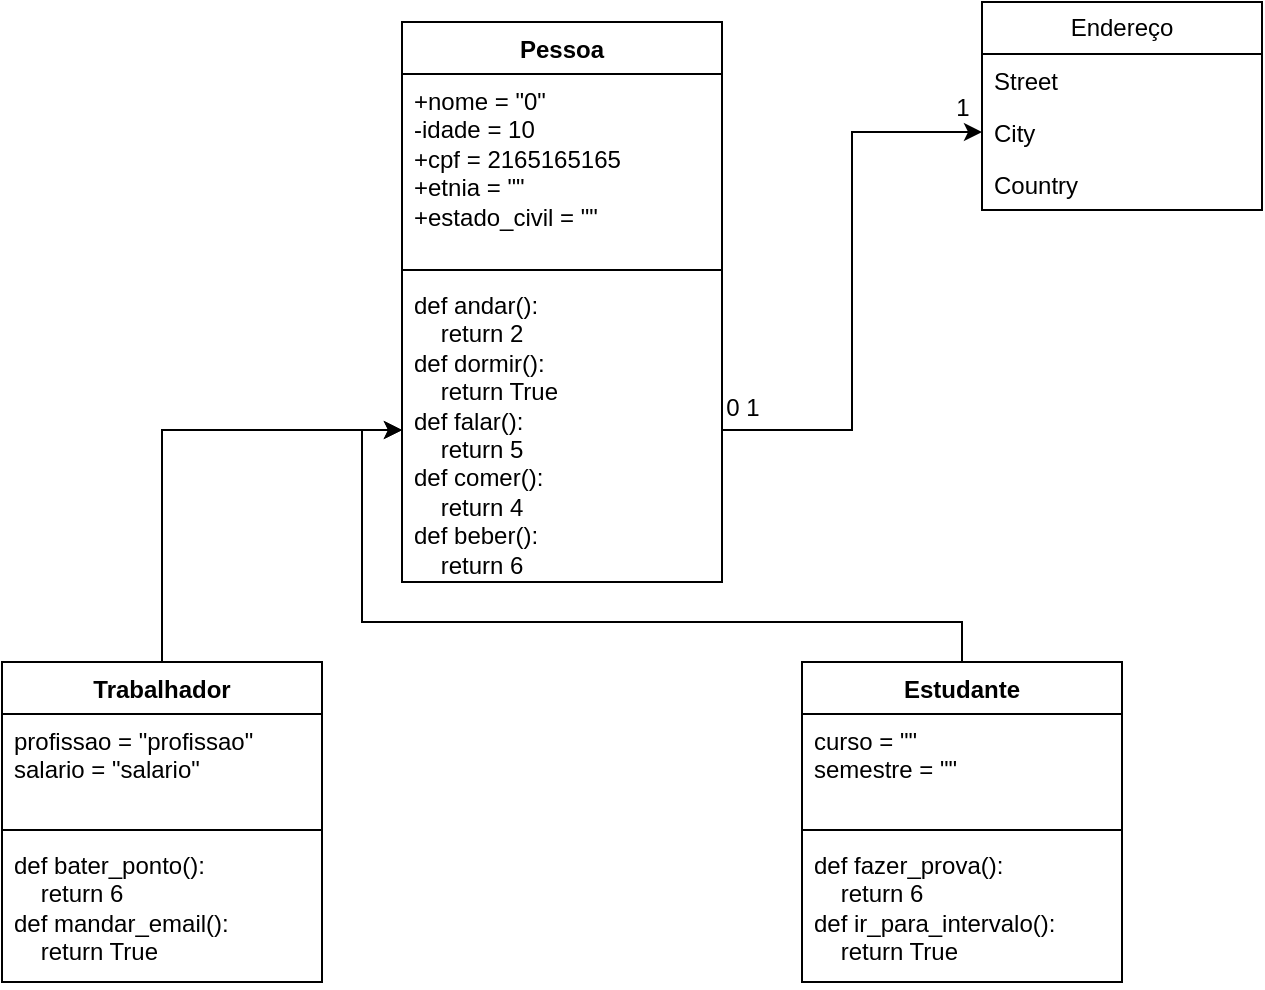 <mxfile version="24.5.2" type="device">
  <diagram name="Página-1" id="7HBTv2NqA2cAA83hMP64">
    <mxGraphModel dx="1235" dy="693" grid="1" gridSize="10" guides="1" tooltips="1" connect="1" arrows="1" fold="1" page="1" pageScale="1" pageWidth="827" pageHeight="1169" math="0" shadow="0">
      <root>
        <mxCell id="0" />
        <mxCell id="1" parent="0" />
        <mxCell id="dKVqYzNJsK0FXJvsrlv0-1" value="Pessoa" style="swimlane;fontStyle=1;align=center;verticalAlign=top;childLayout=stackLayout;horizontal=1;startSize=26;horizontalStack=0;resizeParent=1;resizeParentMax=0;resizeLast=0;collapsible=1;marginBottom=0;whiteSpace=wrap;html=1;" vertex="1" parent="1">
          <mxGeometry x="320" y="40" width="160" height="280" as="geometry" />
        </mxCell>
        <mxCell id="dKVqYzNJsK0FXJvsrlv0-2" value="&lt;div&gt;+nome = &quot;0&quot;&lt;/div&gt;&lt;div&gt;-idade = 10&lt;/div&gt;&lt;div&gt;+cpf = 2165165165&lt;/div&gt;&lt;div&gt;+etnia = &quot;&quot;&lt;/div&gt;&lt;div&gt;+estado_civil = &quot;&quot;&lt;/div&gt;" style="text;strokeColor=none;fillColor=none;align=left;verticalAlign=top;spacingLeft=4;spacingRight=4;overflow=hidden;rotatable=0;points=[[0,0.5],[1,0.5]];portConstraint=eastwest;whiteSpace=wrap;html=1;" vertex="1" parent="dKVqYzNJsK0FXJvsrlv0-1">
          <mxGeometry y="26" width="160" height="94" as="geometry" />
        </mxCell>
        <mxCell id="dKVqYzNJsK0FXJvsrlv0-3" value="" style="line;strokeWidth=1;fillColor=none;align=left;verticalAlign=middle;spacingTop=-1;spacingLeft=3;spacingRight=3;rotatable=0;labelPosition=right;points=[];portConstraint=eastwest;strokeColor=inherit;" vertex="1" parent="dKVqYzNJsK0FXJvsrlv0-1">
          <mxGeometry y="120" width="160" height="8" as="geometry" />
        </mxCell>
        <mxCell id="dKVqYzNJsK0FXJvsrlv0-4" value="&lt;div&gt;def andar():&lt;/div&gt;&lt;div&gt;&amp;nbsp; &amp;nbsp; return 2&lt;/div&gt;&lt;div&gt;def dormir():&lt;/div&gt;&lt;div&gt;&amp;nbsp; &amp;nbsp; return True&lt;/div&gt;&lt;div&gt;def falar():&lt;/div&gt;&lt;div&gt;&amp;nbsp; &amp;nbsp; return 5&lt;/div&gt;&lt;div&gt;def comer():&lt;/div&gt;&lt;div&gt;&amp;nbsp; &amp;nbsp; return 4&lt;/div&gt;&lt;div&gt;def beber():&lt;/div&gt;&lt;div&gt;&amp;nbsp; &amp;nbsp; return 6&lt;/div&gt;" style="text;strokeColor=none;fillColor=none;align=left;verticalAlign=top;spacingLeft=4;spacingRight=4;overflow=hidden;rotatable=0;points=[[0,0.5],[1,0.5]];portConstraint=eastwest;whiteSpace=wrap;html=1;" vertex="1" parent="dKVqYzNJsK0FXJvsrlv0-1">
          <mxGeometry y="128" width="160" height="152" as="geometry" />
        </mxCell>
        <mxCell id="dKVqYzNJsK0FXJvsrlv0-14" style="edgeStyle=orthogonalEdgeStyle;rounded=0;orthogonalLoop=1;jettySize=auto;html=1;exitX=0.5;exitY=0;exitDx=0;exitDy=0;entryX=0;entryY=0.5;entryDx=0;entryDy=0;" edge="1" parent="1" source="dKVqYzNJsK0FXJvsrlv0-5" target="dKVqYzNJsK0FXJvsrlv0-4">
          <mxGeometry relative="1" as="geometry" />
        </mxCell>
        <mxCell id="dKVqYzNJsK0FXJvsrlv0-5" value="Trabalhador" style="swimlane;fontStyle=1;align=center;verticalAlign=top;childLayout=stackLayout;horizontal=1;startSize=26;horizontalStack=0;resizeParent=1;resizeParentMax=0;resizeLast=0;collapsible=1;marginBottom=0;whiteSpace=wrap;html=1;" vertex="1" parent="1">
          <mxGeometry x="120" y="360" width="160" height="160" as="geometry" />
        </mxCell>
        <mxCell id="dKVqYzNJsK0FXJvsrlv0-6" value="&lt;div&gt;profissao = &quot;profissao&quot;&lt;/div&gt;&lt;div&gt;&lt;span style=&quot;background-color: initial;&quot;&gt;salario = &quot;salario&quot;&lt;/span&gt;&lt;/div&gt;" style="text;strokeColor=none;fillColor=none;align=left;verticalAlign=top;spacingLeft=4;spacingRight=4;overflow=hidden;rotatable=0;points=[[0,0.5],[1,0.5]];portConstraint=eastwest;whiteSpace=wrap;html=1;" vertex="1" parent="dKVqYzNJsK0FXJvsrlv0-5">
          <mxGeometry y="26" width="160" height="54" as="geometry" />
        </mxCell>
        <mxCell id="dKVqYzNJsK0FXJvsrlv0-7" value="" style="line;strokeWidth=1;fillColor=none;align=left;verticalAlign=middle;spacingTop=-1;spacingLeft=3;spacingRight=3;rotatable=0;labelPosition=right;points=[];portConstraint=eastwest;strokeColor=inherit;" vertex="1" parent="dKVqYzNJsK0FXJvsrlv0-5">
          <mxGeometry y="80" width="160" height="8" as="geometry" />
        </mxCell>
        <mxCell id="dKVqYzNJsK0FXJvsrlv0-8" value="&lt;div&gt;def bater_ponto():&lt;/div&gt;&lt;div&gt;&amp;nbsp; &amp;nbsp; return 6&lt;/div&gt;&lt;div&gt;def mandar_email():&lt;/div&gt;&lt;div&gt;&amp;nbsp; &amp;nbsp; return True&lt;/div&gt;" style="text;strokeColor=none;fillColor=none;align=left;verticalAlign=top;spacingLeft=4;spacingRight=4;overflow=hidden;rotatable=0;points=[[0,0.5],[1,0.5]];portConstraint=eastwest;whiteSpace=wrap;html=1;" vertex="1" parent="dKVqYzNJsK0FXJvsrlv0-5">
          <mxGeometry y="88" width="160" height="72" as="geometry" />
        </mxCell>
        <mxCell id="dKVqYzNJsK0FXJvsrlv0-15" style="edgeStyle=orthogonalEdgeStyle;rounded=0;orthogonalLoop=1;jettySize=auto;html=1;exitX=0.5;exitY=0;exitDx=0;exitDy=0;entryX=0;entryY=0.5;entryDx=0;entryDy=0;" edge="1" parent="1" source="dKVqYzNJsK0FXJvsrlv0-9" target="dKVqYzNJsK0FXJvsrlv0-4">
          <mxGeometry relative="1" as="geometry" />
        </mxCell>
        <mxCell id="dKVqYzNJsK0FXJvsrlv0-9" value="Estudante" style="swimlane;fontStyle=1;align=center;verticalAlign=top;childLayout=stackLayout;horizontal=1;startSize=26;horizontalStack=0;resizeParent=1;resizeParentMax=0;resizeLast=0;collapsible=1;marginBottom=0;whiteSpace=wrap;html=1;" vertex="1" parent="1">
          <mxGeometry x="520" y="360" width="160" height="160" as="geometry" />
        </mxCell>
        <mxCell id="dKVqYzNJsK0FXJvsrlv0-10" value="&lt;div&gt;curso = &quot;&quot;&lt;/div&gt;&lt;div&gt;semestre = &quot;&quot;&lt;/div&gt;" style="text;strokeColor=none;fillColor=none;align=left;verticalAlign=top;spacingLeft=4;spacingRight=4;overflow=hidden;rotatable=0;points=[[0,0.5],[1,0.5]];portConstraint=eastwest;whiteSpace=wrap;html=1;" vertex="1" parent="dKVqYzNJsK0FXJvsrlv0-9">
          <mxGeometry y="26" width="160" height="54" as="geometry" />
        </mxCell>
        <mxCell id="dKVqYzNJsK0FXJvsrlv0-11" value="" style="line;strokeWidth=1;fillColor=none;align=left;verticalAlign=middle;spacingTop=-1;spacingLeft=3;spacingRight=3;rotatable=0;labelPosition=right;points=[];portConstraint=eastwest;strokeColor=inherit;" vertex="1" parent="dKVqYzNJsK0FXJvsrlv0-9">
          <mxGeometry y="80" width="160" height="8" as="geometry" />
        </mxCell>
        <mxCell id="dKVqYzNJsK0FXJvsrlv0-12" value="&lt;div&gt;def fazer_prova():&lt;/div&gt;&lt;div&gt;&amp;nbsp; &amp;nbsp; return 6&lt;/div&gt;&lt;div&gt;def ir_para_intervalo():&lt;/div&gt;&lt;div&gt;&amp;nbsp; &amp;nbsp; return True&lt;/div&gt;" style="text;strokeColor=none;fillColor=none;align=left;verticalAlign=top;spacingLeft=4;spacingRight=4;overflow=hidden;rotatable=0;points=[[0,0.5],[1,0.5]];portConstraint=eastwest;whiteSpace=wrap;html=1;" vertex="1" parent="dKVqYzNJsK0FXJvsrlv0-9">
          <mxGeometry y="88" width="160" height="72" as="geometry" />
        </mxCell>
        <mxCell id="dKVqYzNJsK0FXJvsrlv0-16" value="Endereço" style="swimlane;fontStyle=0;childLayout=stackLayout;horizontal=1;startSize=26;fillColor=none;horizontalStack=0;resizeParent=1;resizeParentMax=0;resizeLast=0;collapsible=1;marginBottom=0;whiteSpace=wrap;html=1;" vertex="1" parent="1">
          <mxGeometry x="610" y="30" width="140" height="104" as="geometry" />
        </mxCell>
        <mxCell id="dKVqYzNJsK0FXJvsrlv0-17" value="Street" style="text;strokeColor=none;fillColor=none;align=left;verticalAlign=top;spacingLeft=4;spacingRight=4;overflow=hidden;rotatable=0;points=[[0,0.5],[1,0.5]];portConstraint=eastwest;whiteSpace=wrap;html=1;" vertex="1" parent="dKVqYzNJsK0FXJvsrlv0-16">
          <mxGeometry y="26" width="140" height="26" as="geometry" />
        </mxCell>
        <mxCell id="dKVqYzNJsK0FXJvsrlv0-18" value="City" style="text;strokeColor=none;fillColor=none;align=left;verticalAlign=top;spacingLeft=4;spacingRight=4;overflow=hidden;rotatable=0;points=[[0,0.5],[1,0.5]];portConstraint=eastwest;whiteSpace=wrap;html=1;" vertex="1" parent="dKVqYzNJsK0FXJvsrlv0-16">
          <mxGeometry y="52" width="140" height="26" as="geometry" />
        </mxCell>
        <mxCell id="dKVqYzNJsK0FXJvsrlv0-19" value="Country" style="text;strokeColor=none;fillColor=none;align=left;verticalAlign=top;spacingLeft=4;spacingRight=4;overflow=hidden;rotatable=0;points=[[0,0.5],[1,0.5]];portConstraint=eastwest;whiteSpace=wrap;html=1;" vertex="1" parent="dKVqYzNJsK0FXJvsrlv0-16">
          <mxGeometry y="78" width="140" height="26" as="geometry" />
        </mxCell>
        <mxCell id="dKVqYzNJsK0FXJvsrlv0-20" style="edgeStyle=orthogonalEdgeStyle;rounded=0;orthogonalLoop=1;jettySize=auto;html=1;exitX=1;exitY=0.5;exitDx=0;exitDy=0;entryX=0;entryY=0.5;entryDx=0;entryDy=0;" edge="1" parent="1" source="dKVqYzNJsK0FXJvsrlv0-4" target="dKVqYzNJsK0FXJvsrlv0-18">
          <mxGeometry relative="1" as="geometry" />
        </mxCell>
        <mxCell id="dKVqYzNJsK0FXJvsrlv0-23" value="1" style="text;html=1;align=center;verticalAlign=middle;resizable=0;points=[];autosize=1;strokeColor=none;fillColor=none;" vertex="1" parent="1">
          <mxGeometry x="585" y="68" width="30" height="30" as="geometry" />
        </mxCell>
        <mxCell id="dKVqYzNJsK0FXJvsrlv0-24" value="0 1" style="text;html=1;align=center;verticalAlign=middle;resizable=0;points=[];autosize=1;strokeColor=none;fillColor=none;" vertex="1" parent="1">
          <mxGeometry x="470" y="218" width="40" height="30" as="geometry" />
        </mxCell>
      </root>
    </mxGraphModel>
  </diagram>
</mxfile>
